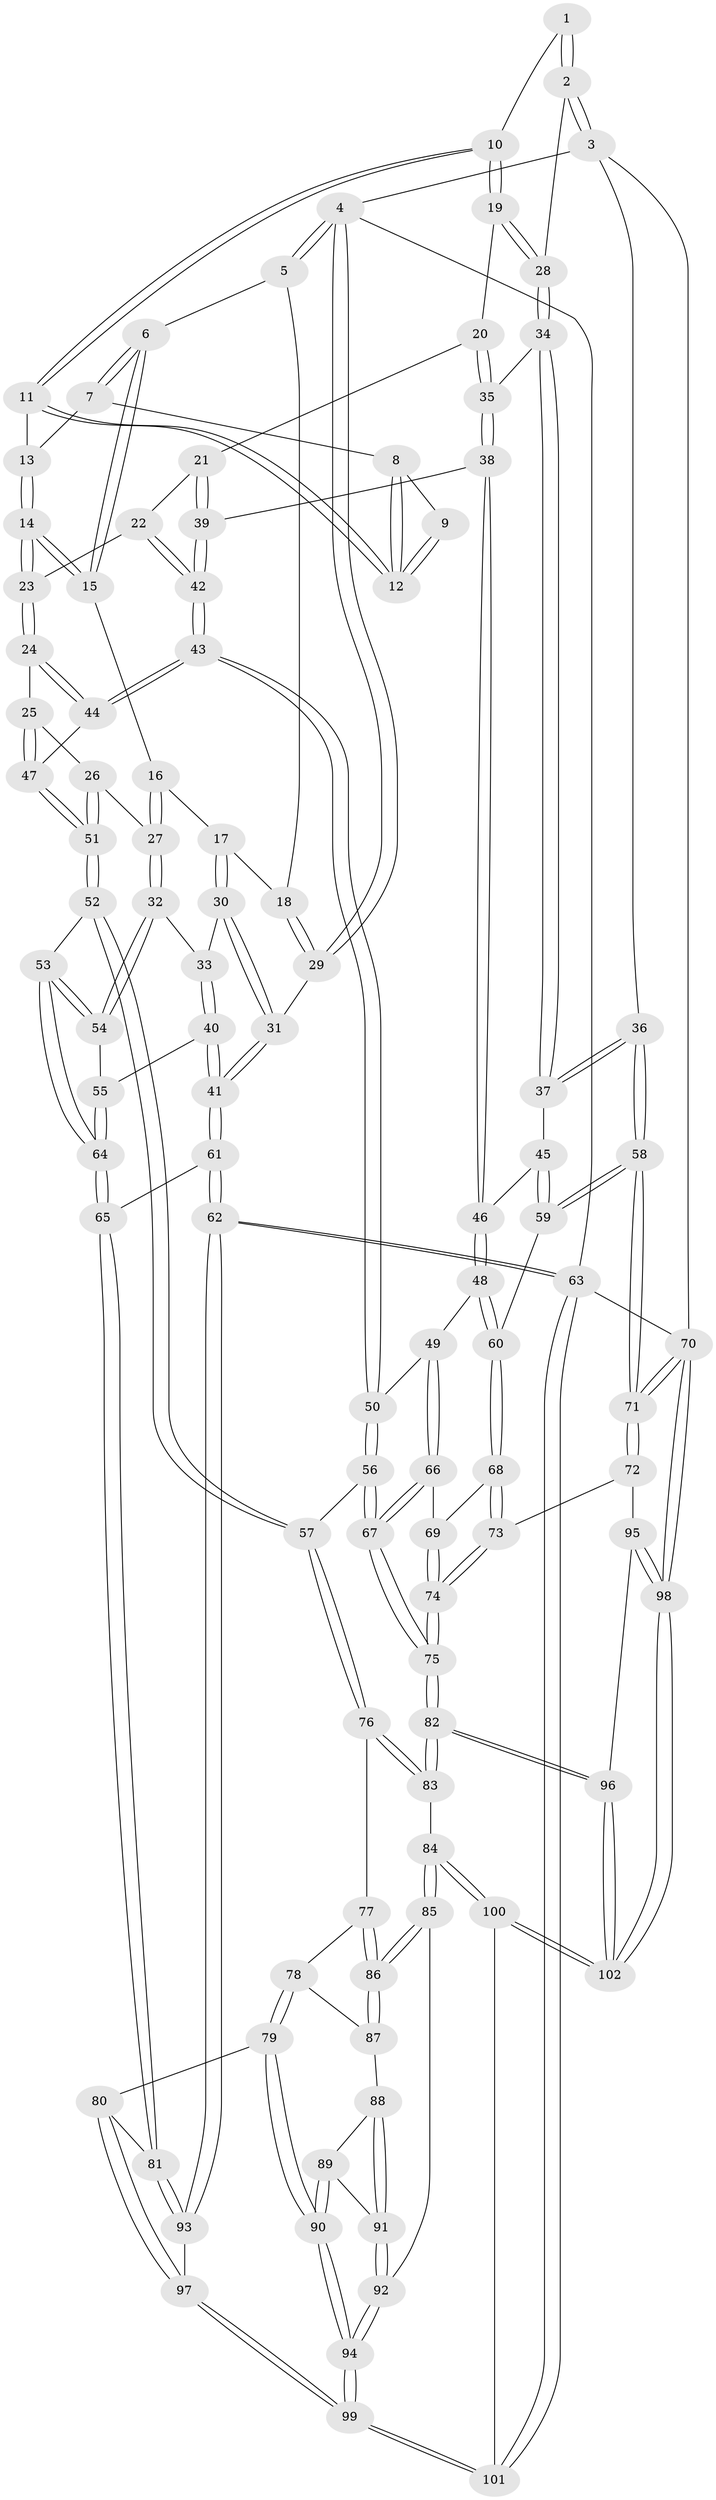 // Generated by graph-tools (version 1.1) at 2025/17/03/09/25 04:17:03]
// undirected, 102 vertices, 252 edges
graph export_dot {
graph [start="1"]
  node [color=gray90,style=filled];
  1 [pos="+0.8097804272869107+0"];
  2 [pos="+1+0"];
  3 [pos="+1+0"];
  4 [pos="+0+0"];
  5 [pos="+0.10305508095877514+0"];
  6 [pos="+0.28849967033925555+0"];
  7 [pos="+0.5026596380632252+0"];
  8 [pos="+0.5041294100133077+0"];
  9 [pos="+0.8002371197997882+0"];
  10 [pos="+0.6794686040585821+0.09299930602810036"];
  11 [pos="+0.6733388178870067+0.08173014713712058"];
  12 [pos="+0.6613409499644084+0.04069900566121309"];
  13 [pos="+0.5332935864009106+0"];
  14 [pos="+0.5370888476525902+0.1401615301198493"];
  15 [pos="+0.2817768727865243+0"];
  16 [pos="+0.27561399983761814+0"];
  17 [pos="+0.0729333681073906+0.11143532996970985"];
  18 [pos="+0.06632624117563837+0.10582865162624616"];
  19 [pos="+0.6797712487483851+0.0943693590747895"];
  20 [pos="+0.670002061576004+0.1122434344133909"];
  21 [pos="+0.6490234669416665+0.1335903319450601"];
  22 [pos="+0.5489508025378984+0.15607124493055433"];
  23 [pos="+0.5383839800951845+0.15463204967666144"];
  24 [pos="+0.4785793518445897+0.1925344430477832"];
  25 [pos="+0.44367491674120757+0.20542175179593125"];
  26 [pos="+0.4109436365551487+0.20809448775180994"];
  27 [pos="+0.3160769698680985+0.18751084506519758"];
  28 [pos="+0.8998369946514101+0.0333353273444971"];
  29 [pos="+0+0"];
  30 [pos="+0.0783627760476278+0.15728818003077755"];
  31 [pos="+0+0.23464138093012385"];
  32 [pos="+0.27991553162994165+0.2248916336548612"];
  33 [pos="+0.08940826230649628+0.17514271685262633"];
  34 [pos="+0.867596994372429+0.1956641568045499"];
  35 [pos="+0.8509257452955158+0.2068247988193843"];
  36 [pos="+1+0.3438921550610037"];
  37 [pos="+1+0.3054458183334822"];
  38 [pos="+0.8180799889605307+0.23912626135727183"];
  39 [pos="+0.728269596944346+0.2555483439769642"];
  40 [pos="+0+0.38137675375013963"];
  41 [pos="+0+0.4090489735913087"];
  42 [pos="+0.6654567295489915+0.31984116334958856"];
  43 [pos="+0.6453605382436786+0.37994912116391716"];
  44 [pos="+0.6308682209153641+0.3772724427367321"];
  45 [pos="+0.8665462233775877+0.4178467435731482"];
  46 [pos="+0.8286016063916485+0.42264253561430465"];
  47 [pos="+0.5345345763156782+0.3825697832282301"];
  48 [pos="+0.7688316460822101+0.4745569334228909"];
  49 [pos="+0.7468585006500357+0.48417660869947265"];
  50 [pos="+0.7003094859866447+0.4762424762492111"];
  51 [pos="+0.44172647352652633+0.4433504594910426"];
  52 [pos="+0.3669402726516027+0.5590263609898204"];
  53 [pos="+0.3495052821233421+0.5570893357301344"];
  54 [pos="+0.2405010622329535+0.3287254204699611"];
  55 [pos="+0.01745408293399886+0.38522422585814575"];
  56 [pos="+0.5360481948797783+0.6309100347212915"];
  57 [pos="+0.47328744370319964+0.6299970960175089"];
  58 [pos="+1+0.5075549132440538"];
  59 [pos="+1+0.5249778785210576"];
  60 [pos="+0.9437883649712329+0.5690139942805292"];
  61 [pos="+0+0.5457361129805444"];
  62 [pos="+0+1"];
  63 [pos="+0+1"];
  64 [pos="+0.22548846866504776+0.627358164149393"];
  65 [pos="+0.17724748839068305+0.6876231553373437"];
  66 [pos="+0.7706623731696466+0.551295493336304"];
  67 [pos="+0.6814903167796128+0.7719631192019677"];
  68 [pos="+0.9094689744802485+0.6297471189270808"];
  69 [pos="+0.8068230540907422+0.6040413429928246"];
  70 [pos="+1+1"];
  71 [pos="+1+0.800561262602287"];
  72 [pos="+0.9800477030516445+0.7580068844044897"];
  73 [pos="+0.9256596300798865+0.7363504362663904"];
  74 [pos="+0.7923934762908149+0.7715327763609978"];
  75 [pos="+0.7186912038126921+0.8238669673023532"];
  76 [pos="+0.4527817379127332+0.7292388457903457"];
  77 [pos="+0.44467610075354636+0.7425633815261775"];
  78 [pos="+0.40787601713038774+0.7914252692635466"];
  79 [pos="+0.3410505001246247+0.8480437880507914"];
  80 [pos="+0.20314767264659936+0.7377009505960898"];
  81 [pos="+0.17711320129785443+0.6887906368941127"];
  82 [pos="+0.7178154109735825+0.8320199300610129"];
  83 [pos="+0.5493322264543955+0.8990846202069369"];
  84 [pos="+0.5371686235432809+0.9118998254868774"];
  85 [pos="+0.48843783217166425+0.9131479083483438"];
  86 [pos="+0.4674126087175768+0.8729995419409822"];
  87 [pos="+0.43184878432247636+0.8417856406300575"];
  88 [pos="+0.4321457592318225+0.8563450909065544"];
  89 [pos="+0.42315374678022527+0.8650506483117348"];
  90 [pos="+0.3424632572461079+0.8970319745958426"];
  91 [pos="+0.43472651048287053+0.8679814050409834"];
  92 [pos="+0.455531017825959+0.9228834912860443"];
  93 [pos="+0+0.944929550657361"];
  94 [pos="+0.3422073926544047+0.9726957323259307"];
  95 [pos="+0.9266887303739277+0.8507061937653612"];
  96 [pos="+0.7625798337133239+0.9321495764961081"];
  97 [pos="+0.20378988776458892+0.88907082978044"];
  98 [pos="+1+1"];
  99 [pos="+0.30508093011210824+1"];
  100 [pos="+0.5602688848663103+1"];
  101 [pos="+0.27289117104364446+1"];
  102 [pos="+0.8638739368616937+1"];
  1 -- 2;
  1 -- 2;
  1 -- 10;
  2 -- 3;
  2 -- 3;
  2 -- 28;
  3 -- 4;
  3 -- 36;
  3 -- 70;
  4 -- 5;
  4 -- 5;
  4 -- 29;
  4 -- 29;
  4 -- 63;
  5 -- 6;
  5 -- 18;
  6 -- 7;
  6 -- 7;
  6 -- 15;
  6 -- 15;
  7 -- 8;
  7 -- 13;
  8 -- 9;
  8 -- 12;
  8 -- 12;
  9 -- 12;
  9 -- 12;
  10 -- 11;
  10 -- 11;
  10 -- 19;
  10 -- 19;
  11 -- 12;
  11 -- 12;
  11 -- 13;
  13 -- 14;
  13 -- 14;
  14 -- 15;
  14 -- 15;
  14 -- 23;
  14 -- 23;
  15 -- 16;
  16 -- 17;
  16 -- 27;
  16 -- 27;
  17 -- 18;
  17 -- 30;
  17 -- 30;
  18 -- 29;
  18 -- 29;
  19 -- 20;
  19 -- 28;
  19 -- 28;
  20 -- 21;
  20 -- 35;
  20 -- 35;
  21 -- 22;
  21 -- 39;
  21 -- 39;
  22 -- 23;
  22 -- 42;
  22 -- 42;
  23 -- 24;
  23 -- 24;
  24 -- 25;
  24 -- 44;
  24 -- 44;
  25 -- 26;
  25 -- 47;
  25 -- 47;
  26 -- 27;
  26 -- 51;
  26 -- 51;
  27 -- 32;
  27 -- 32;
  28 -- 34;
  28 -- 34;
  29 -- 31;
  30 -- 31;
  30 -- 31;
  30 -- 33;
  31 -- 41;
  31 -- 41;
  32 -- 33;
  32 -- 54;
  32 -- 54;
  33 -- 40;
  33 -- 40;
  34 -- 35;
  34 -- 37;
  34 -- 37;
  35 -- 38;
  35 -- 38;
  36 -- 37;
  36 -- 37;
  36 -- 58;
  36 -- 58;
  37 -- 45;
  38 -- 39;
  38 -- 46;
  38 -- 46;
  39 -- 42;
  39 -- 42;
  40 -- 41;
  40 -- 41;
  40 -- 55;
  41 -- 61;
  41 -- 61;
  42 -- 43;
  42 -- 43;
  43 -- 44;
  43 -- 44;
  43 -- 50;
  43 -- 50;
  44 -- 47;
  45 -- 46;
  45 -- 59;
  45 -- 59;
  46 -- 48;
  46 -- 48;
  47 -- 51;
  47 -- 51;
  48 -- 49;
  48 -- 60;
  48 -- 60;
  49 -- 50;
  49 -- 66;
  49 -- 66;
  50 -- 56;
  50 -- 56;
  51 -- 52;
  51 -- 52;
  52 -- 53;
  52 -- 57;
  52 -- 57;
  53 -- 54;
  53 -- 54;
  53 -- 64;
  53 -- 64;
  54 -- 55;
  55 -- 64;
  55 -- 64;
  56 -- 57;
  56 -- 67;
  56 -- 67;
  57 -- 76;
  57 -- 76;
  58 -- 59;
  58 -- 59;
  58 -- 71;
  58 -- 71;
  59 -- 60;
  60 -- 68;
  60 -- 68;
  61 -- 62;
  61 -- 62;
  61 -- 65;
  62 -- 63;
  62 -- 63;
  62 -- 93;
  62 -- 93;
  63 -- 101;
  63 -- 101;
  63 -- 70;
  64 -- 65;
  64 -- 65;
  65 -- 81;
  65 -- 81;
  66 -- 67;
  66 -- 67;
  66 -- 69;
  67 -- 75;
  67 -- 75;
  68 -- 69;
  68 -- 73;
  68 -- 73;
  69 -- 74;
  69 -- 74;
  70 -- 71;
  70 -- 71;
  70 -- 98;
  70 -- 98;
  71 -- 72;
  71 -- 72;
  72 -- 73;
  72 -- 95;
  73 -- 74;
  73 -- 74;
  74 -- 75;
  74 -- 75;
  75 -- 82;
  75 -- 82;
  76 -- 77;
  76 -- 83;
  76 -- 83;
  77 -- 78;
  77 -- 86;
  77 -- 86;
  78 -- 79;
  78 -- 79;
  78 -- 87;
  79 -- 80;
  79 -- 90;
  79 -- 90;
  80 -- 81;
  80 -- 97;
  80 -- 97;
  81 -- 93;
  81 -- 93;
  82 -- 83;
  82 -- 83;
  82 -- 96;
  82 -- 96;
  83 -- 84;
  84 -- 85;
  84 -- 85;
  84 -- 100;
  84 -- 100;
  85 -- 86;
  85 -- 86;
  85 -- 92;
  86 -- 87;
  86 -- 87;
  87 -- 88;
  88 -- 89;
  88 -- 91;
  88 -- 91;
  89 -- 90;
  89 -- 90;
  89 -- 91;
  90 -- 94;
  90 -- 94;
  91 -- 92;
  91 -- 92;
  92 -- 94;
  92 -- 94;
  93 -- 97;
  94 -- 99;
  94 -- 99;
  95 -- 96;
  95 -- 98;
  95 -- 98;
  96 -- 102;
  96 -- 102;
  97 -- 99;
  97 -- 99;
  98 -- 102;
  98 -- 102;
  99 -- 101;
  99 -- 101;
  100 -- 101;
  100 -- 102;
  100 -- 102;
}
